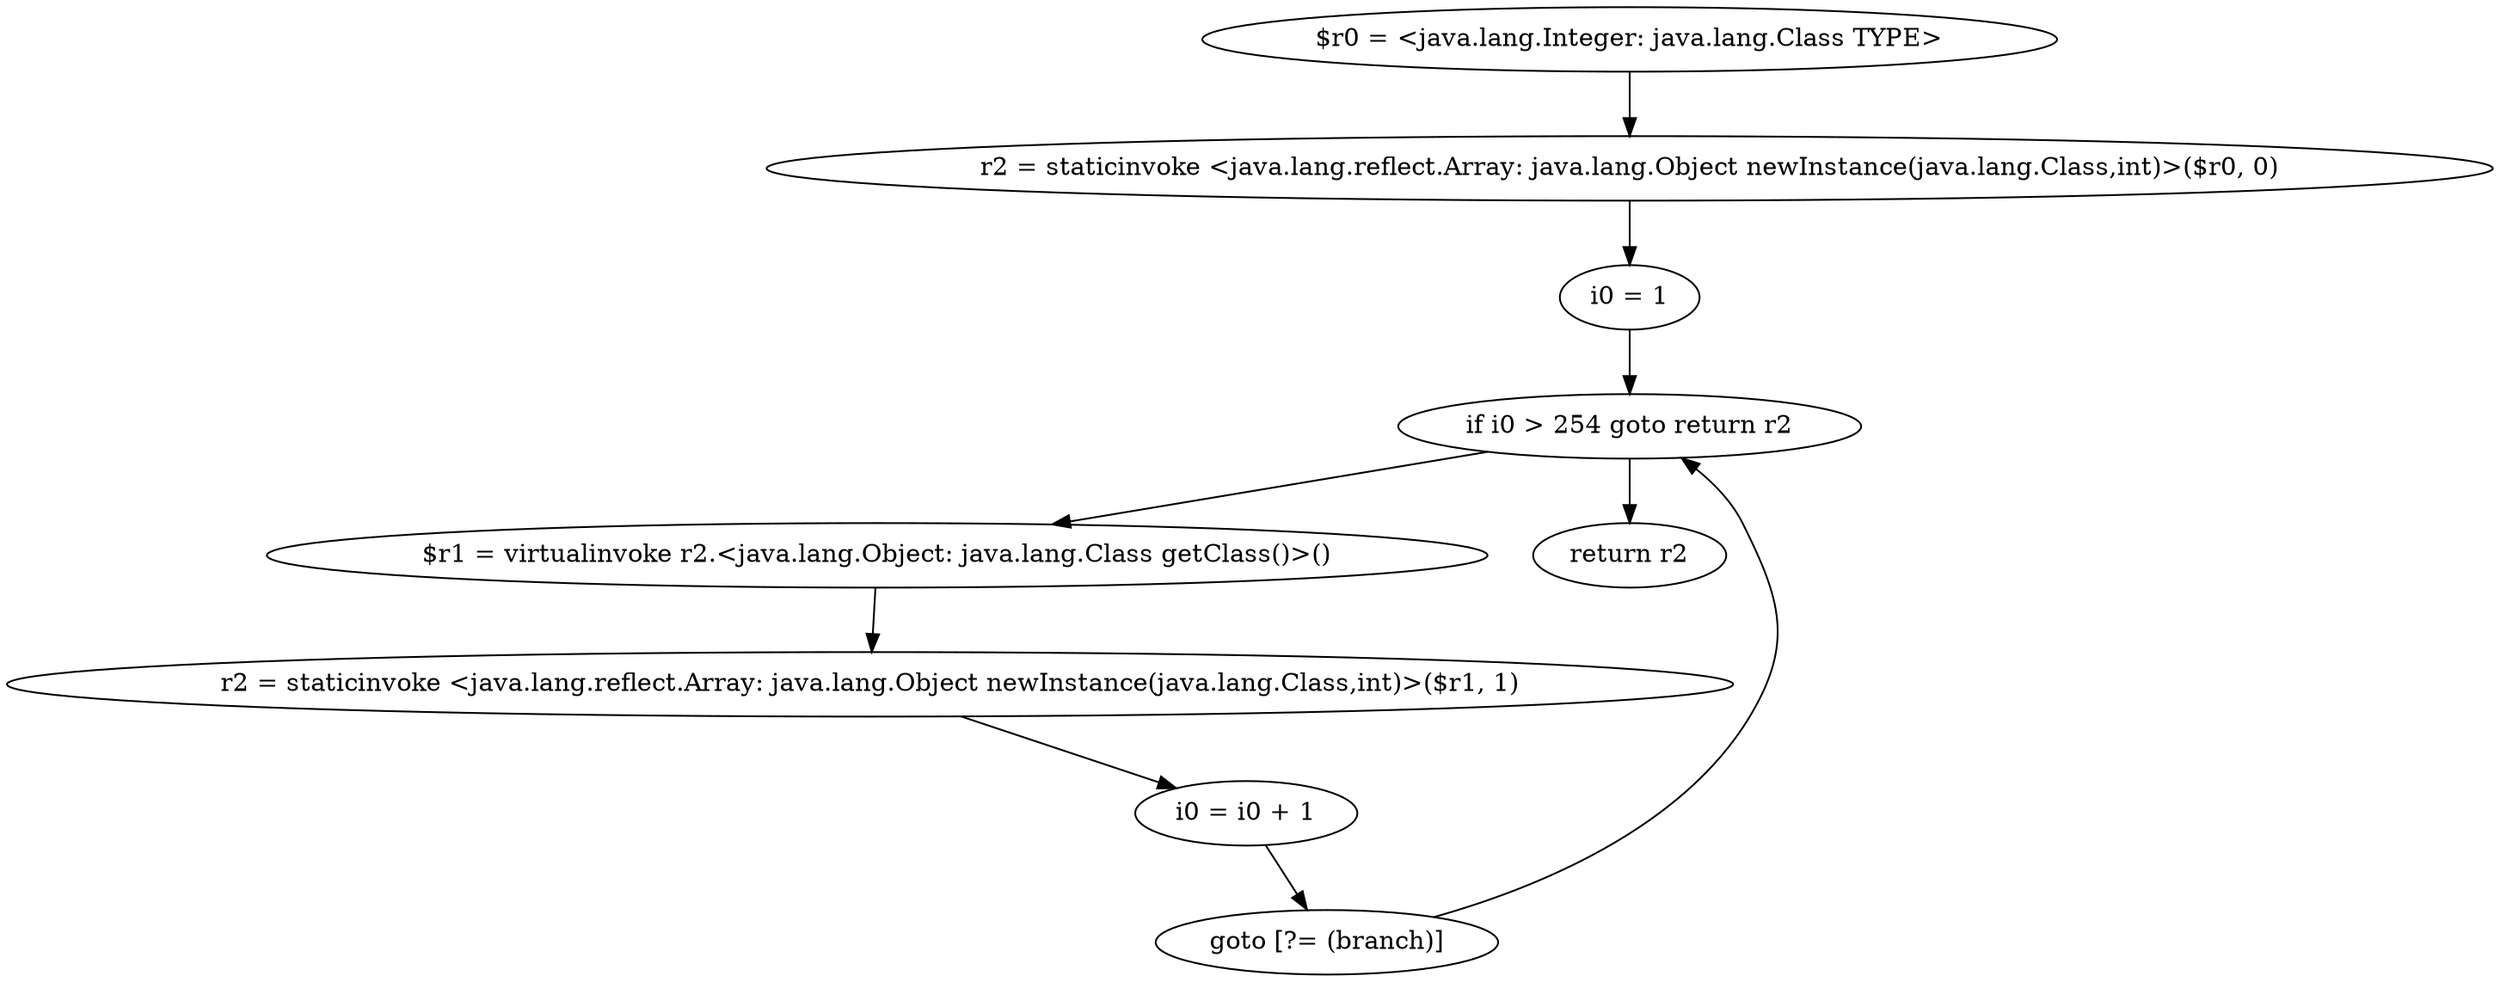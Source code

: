 digraph "unitGraph" {
    "$r0 = <java.lang.Integer: java.lang.Class TYPE>"
    "r2 = staticinvoke <java.lang.reflect.Array: java.lang.Object newInstance(java.lang.Class,int)>($r0, 0)"
    "i0 = 1"
    "if i0 > 254 goto return r2"
    "$r1 = virtualinvoke r2.<java.lang.Object: java.lang.Class getClass()>()"
    "r2 = staticinvoke <java.lang.reflect.Array: java.lang.Object newInstance(java.lang.Class,int)>($r1, 1)"
    "i0 = i0 + 1"
    "goto [?= (branch)]"
    "return r2"
    "$r0 = <java.lang.Integer: java.lang.Class TYPE>"->"r2 = staticinvoke <java.lang.reflect.Array: java.lang.Object newInstance(java.lang.Class,int)>($r0, 0)";
    "r2 = staticinvoke <java.lang.reflect.Array: java.lang.Object newInstance(java.lang.Class,int)>($r0, 0)"->"i0 = 1";
    "i0 = 1"->"if i0 > 254 goto return r2";
    "if i0 > 254 goto return r2"->"$r1 = virtualinvoke r2.<java.lang.Object: java.lang.Class getClass()>()";
    "if i0 > 254 goto return r2"->"return r2";
    "$r1 = virtualinvoke r2.<java.lang.Object: java.lang.Class getClass()>()"->"r2 = staticinvoke <java.lang.reflect.Array: java.lang.Object newInstance(java.lang.Class,int)>($r1, 1)";
    "r2 = staticinvoke <java.lang.reflect.Array: java.lang.Object newInstance(java.lang.Class,int)>($r1, 1)"->"i0 = i0 + 1";
    "i0 = i0 + 1"->"goto [?= (branch)]";
    "goto [?= (branch)]"->"if i0 > 254 goto return r2";
}
